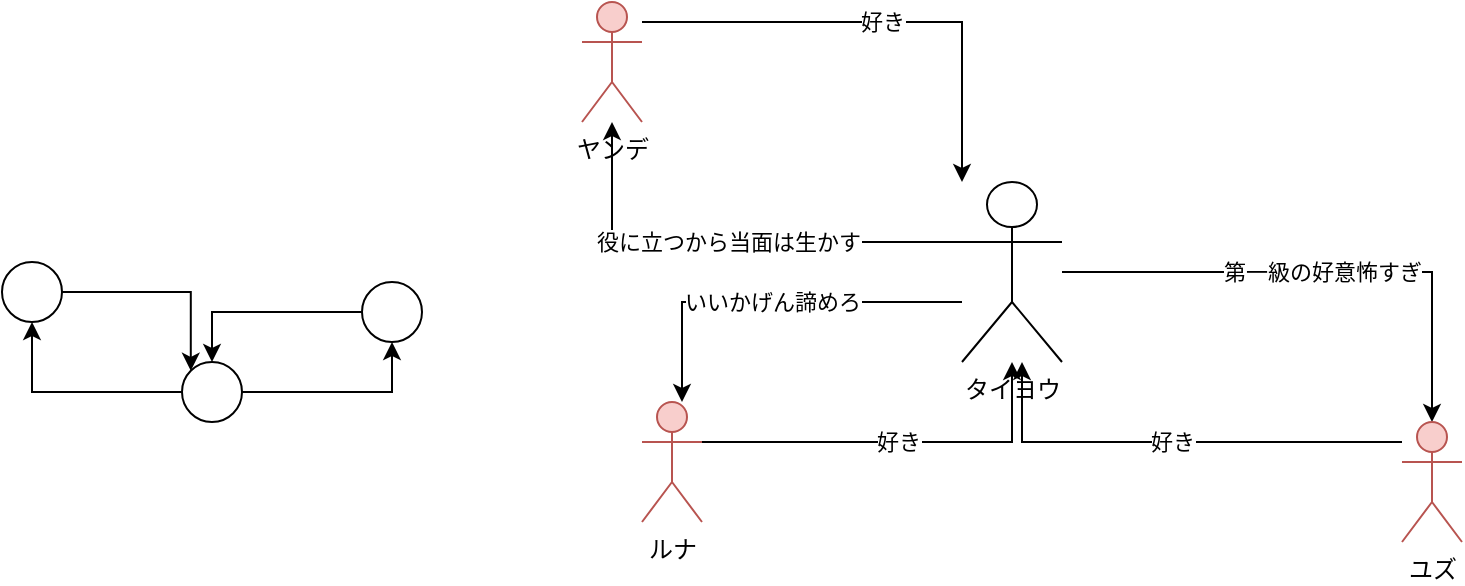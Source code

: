 <mxfile version="13.9.9" type="device"><diagram id="1JqFr7qy1--qeTBdAAyo" name="ページ1"><mxGraphModel dx="1699" dy="1717" grid="1" gridSize="10" guides="1" tooltips="1" connect="1" arrows="1" fold="1" page="1" pageScale="1" pageWidth="827" pageHeight="1169" math="0" shadow="0"><root><mxCell id="0"/><mxCell id="1" parent="0"/><mxCell id="UbRF0uYEOgN8QmLwGKBr-4" value="好き" style="edgeStyle=orthogonalEdgeStyle;rounded=0;orthogonalLoop=1;jettySize=auto;html=1;" parent="1" source="UbRF0uYEOgN8QmLwGKBr-1" target="UbRF0uYEOgN8QmLwGKBr-3" edge="1"><mxGeometry relative="1" as="geometry"><Array as="points"><mxPoint x="330" y="210"/><mxPoint x="450" y="210"/></Array></mxGeometry></mxCell><mxCell id="UbRF0uYEOgN8QmLwGKBr-1" value="ルナ" style="shape=umlActor;verticalLabelPosition=bottom;verticalAlign=top;html=1;outlineConnect=0;fillColor=#f8cecc;strokeColor=#b85450;" parent="1" vertex="1"><mxGeometry x="290" y="190" width="30" height="60" as="geometry"/></mxCell><mxCell id="UbRF0uYEOgN8QmLwGKBr-5" value="いいかげん諦めろ" style="edgeStyle=orthogonalEdgeStyle;rounded=0;orthogonalLoop=1;jettySize=auto;html=1;" parent="1" source="UbRF0uYEOgN8QmLwGKBr-3" target="UbRF0uYEOgN8QmLwGKBr-1" edge="1"><mxGeometry relative="1" as="geometry"><Array as="points"><mxPoint x="310" y="140"/></Array></mxGeometry></mxCell><mxCell id="fIbBtsXZi10C1fcBr6P6-8" value="第一級の好意怖すぎ" style="edgeStyle=orthogonalEdgeStyle;rounded=0;orthogonalLoop=1;jettySize=auto;html=1;" edge="1" parent="1" source="UbRF0uYEOgN8QmLwGKBr-3" target="fIbBtsXZi10C1fcBr6P6-5"><mxGeometry relative="1" as="geometry"/></mxCell><mxCell id="fIbBtsXZi10C1fcBr6P6-11" value="役に立つから当面は生かす" style="edgeStyle=orthogonalEdgeStyle;rounded=0;orthogonalLoop=1;jettySize=auto;html=1;" edge="1" parent="1" source="UbRF0uYEOgN8QmLwGKBr-3" target="fIbBtsXZi10C1fcBr6P6-9"><mxGeometry relative="1" as="geometry"><Array as="points"><mxPoint x="275" y="110"/></Array></mxGeometry></mxCell><mxCell id="UbRF0uYEOgN8QmLwGKBr-3" value="タイヨウ" style="shape=umlActor;verticalLabelPosition=bottom;verticalAlign=top;html=1;outlineConnect=0;" parent="1" vertex="1"><mxGeometry x="450" y="80" width="50" height="90" as="geometry"/></mxCell><mxCell id="fIbBtsXZi10C1fcBr6P6-6" value="好き" style="edgeStyle=orthogonalEdgeStyle;rounded=0;orthogonalLoop=1;jettySize=auto;html=1;" edge="1" parent="1" source="fIbBtsXZi10C1fcBr6P6-5" target="UbRF0uYEOgN8QmLwGKBr-3"><mxGeometry relative="1" as="geometry"><Array as="points"><mxPoint x="480" y="210"/></Array></mxGeometry></mxCell><mxCell id="fIbBtsXZi10C1fcBr6P6-5" value="ユズ" style="shape=umlActor;verticalLabelPosition=bottom;verticalAlign=top;html=1;outlineConnect=0;fillColor=#f8cecc;strokeColor=#b85450;" vertex="1" parent="1"><mxGeometry x="670" y="200" width="30" height="60" as="geometry"/></mxCell><mxCell id="fIbBtsXZi10C1fcBr6P6-10" value="好き" style="edgeStyle=orthogonalEdgeStyle;rounded=0;orthogonalLoop=1;jettySize=auto;html=1;" edge="1" parent="1" source="fIbBtsXZi10C1fcBr6P6-9" target="UbRF0uYEOgN8QmLwGKBr-3"><mxGeometry relative="1" as="geometry"><Array as="points"><mxPoint x="450"/></Array></mxGeometry></mxCell><mxCell id="fIbBtsXZi10C1fcBr6P6-9" value="ヤンデ" style="shape=umlActor;verticalLabelPosition=bottom;verticalAlign=top;html=1;outlineConnect=0;fillColor=#f8cecc;strokeColor=#b85450;" vertex="1" parent="1"><mxGeometry x="260" y="-10" width="30" height="60" as="geometry"/></mxCell><mxCell id="fIbBtsXZi10C1fcBr6P6-14" style="edgeStyle=orthogonalEdgeStyle;rounded=0;orthogonalLoop=1;jettySize=auto;html=1;" edge="1" parent="1" source="fIbBtsXZi10C1fcBr6P6-12" target="fIbBtsXZi10C1fcBr6P6-13"><mxGeometry relative="1" as="geometry"/></mxCell><mxCell id="fIbBtsXZi10C1fcBr6P6-21" style="edgeStyle=orthogonalEdgeStyle;rounded=0;orthogonalLoop=1;jettySize=auto;html=1;entryX=0.5;entryY=1;entryDx=0;entryDy=0;" edge="1" parent="1" source="fIbBtsXZi10C1fcBr6P6-12" target="fIbBtsXZi10C1fcBr6P6-20"><mxGeometry relative="1" as="geometry"/></mxCell><mxCell id="fIbBtsXZi10C1fcBr6P6-12" value="" style="ellipse;fillColor=#ffffff;strokeColor=#000000;" vertex="1" parent="1"><mxGeometry x="60" y="170" width="30" height="30" as="geometry"/></mxCell><mxCell id="fIbBtsXZi10C1fcBr6P6-16" style="edgeStyle=orthogonalEdgeStyle;rounded=0;orthogonalLoop=1;jettySize=auto;html=1;" edge="1" parent="1" source="fIbBtsXZi10C1fcBr6P6-13" target="fIbBtsXZi10C1fcBr6P6-12"><mxGeometry relative="1" as="geometry"/></mxCell><mxCell id="fIbBtsXZi10C1fcBr6P6-13" value="" style="ellipse;fillColor=#ffffff;strokeColor=#000000;" vertex="1" parent="1"><mxGeometry x="150" y="130" width="30" height="30" as="geometry"/></mxCell><mxCell id="fIbBtsXZi10C1fcBr6P6-22" style="edgeStyle=orthogonalEdgeStyle;rounded=0;orthogonalLoop=1;jettySize=auto;html=1;entryX=0;entryY=0;entryDx=0;entryDy=0;" edge="1" parent="1" source="fIbBtsXZi10C1fcBr6P6-20" target="fIbBtsXZi10C1fcBr6P6-12"><mxGeometry relative="1" as="geometry"/></mxCell><mxCell id="fIbBtsXZi10C1fcBr6P6-20" value="" style="ellipse;fillColor=#ffffff;strokeColor=#000000;" vertex="1" parent="1"><mxGeometry x="-30" y="120" width="30" height="30" as="geometry"/></mxCell></root></mxGraphModel></diagram></mxfile>